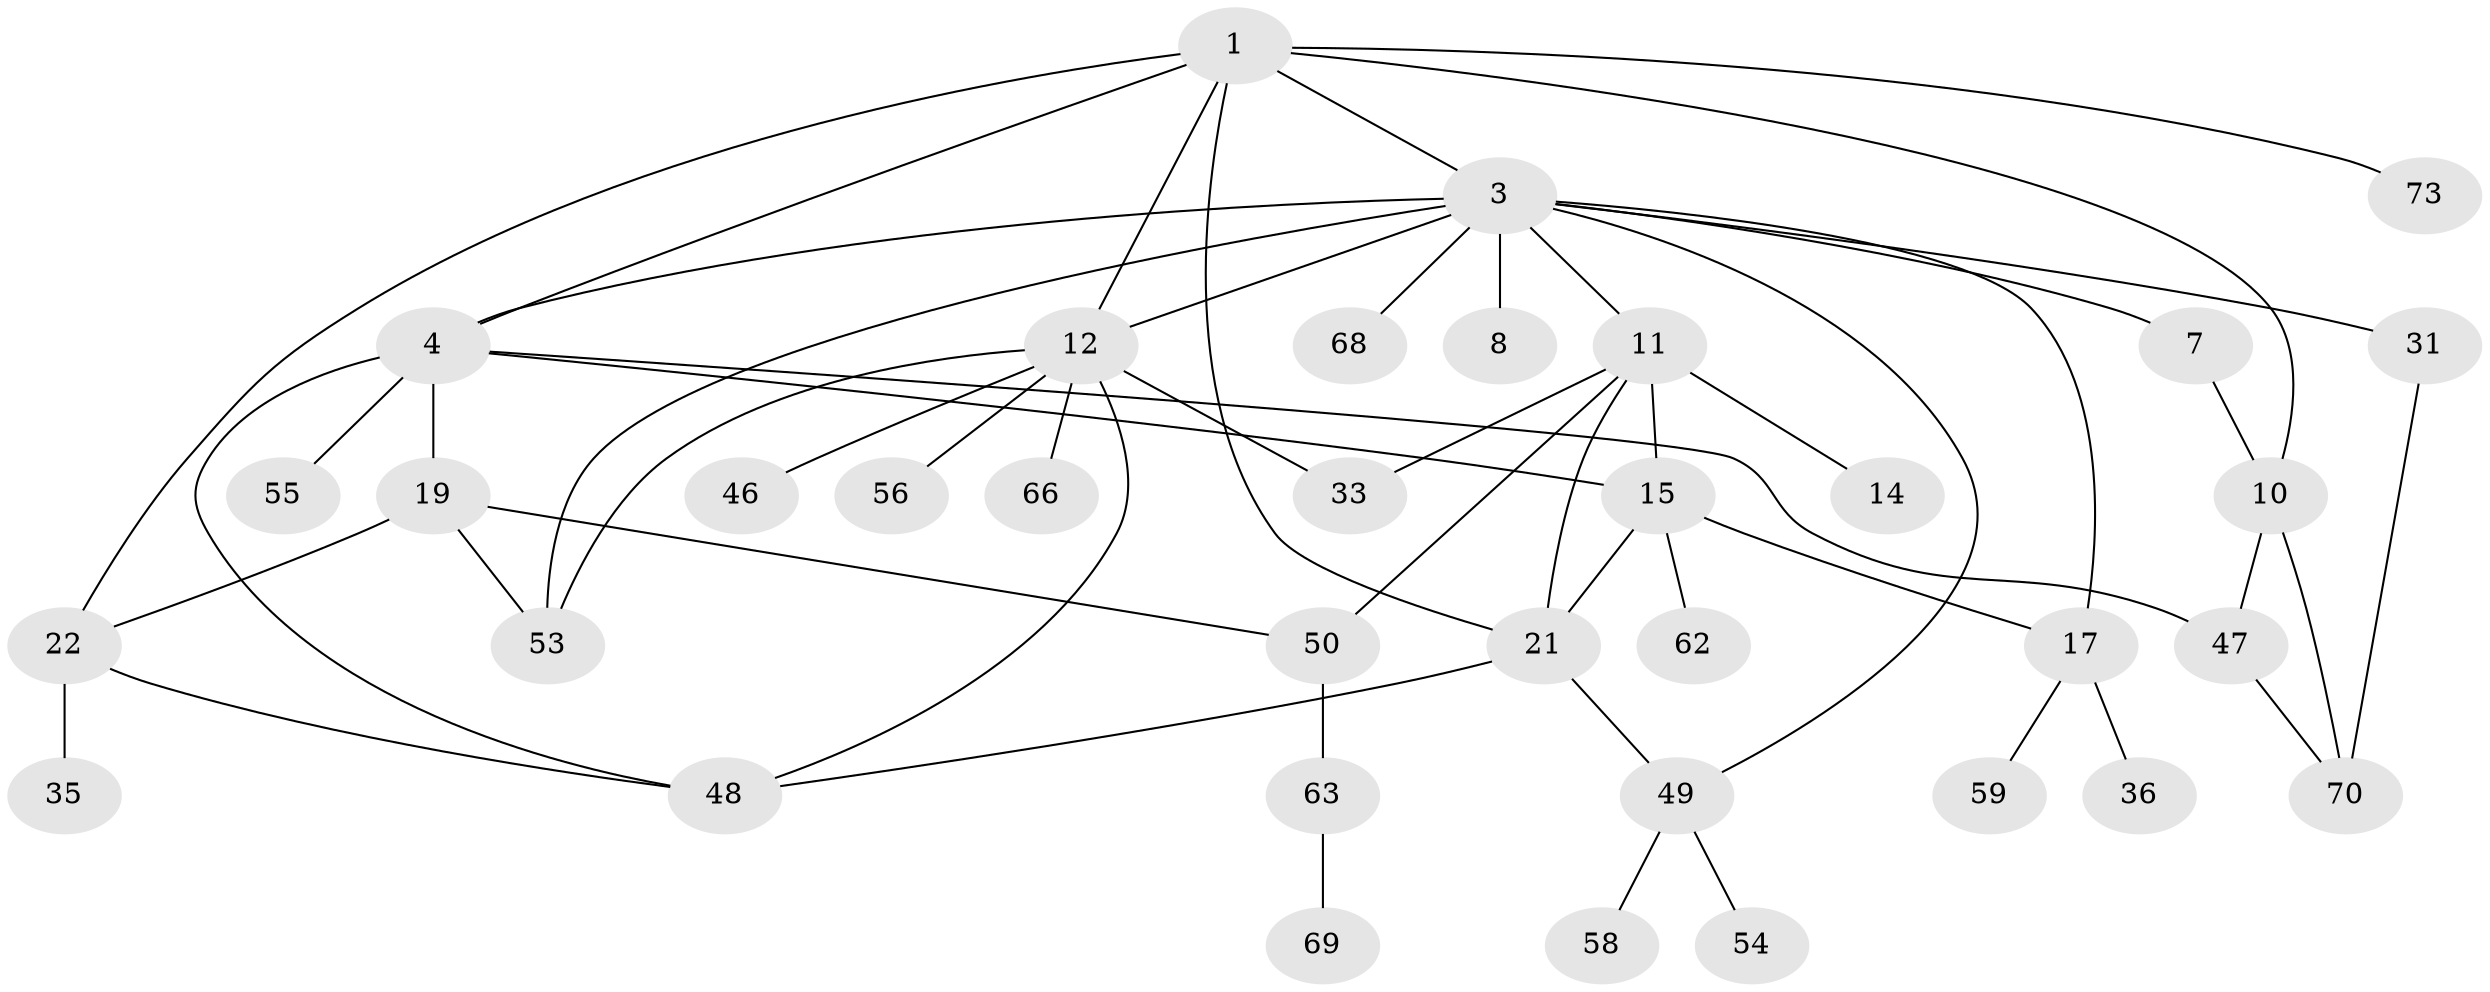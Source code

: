 // original degree distribution, {4: 0.1, 5: 0.07777777777777778, 7: 0.03333333333333333, 1: 0.3111111111111111, 3: 0.2, 2: 0.2777777777777778}
// Generated by graph-tools (version 1.1) at 2025/17/03/04/25 18:17:12]
// undirected, 36 vertices, 54 edges
graph export_dot {
graph [start="1"]
  node [color=gray90,style=filled];
  1 [super="+2"];
  3 [super="+57+6"];
  4 [super="+9+38+5"];
  7 [super="+26"];
  8 [super="+20"];
  10 [super="+34+42"];
  11 [super="+43+44+76"];
  12 [super="+39+16+13+32+23+30"];
  14 [super="+45"];
  15 [super="+60"];
  17 [super="+18+52"];
  19 [super="+25"];
  21 [super="+24+29+89+41"];
  22 [super="+27"];
  31 [super="+61"];
  33 [super="+87"];
  35;
  36;
  46;
  47 [super="+79+80"];
  48 [super="+72+71+64"];
  49;
  50 [super="+77"];
  53 [super="+67"];
  54;
  55;
  56;
  58;
  59;
  62;
  63;
  66;
  68;
  69;
  70 [super="+82"];
  73;
  1 -- 12;
  1 -- 22;
  1 -- 3;
  1 -- 4;
  1 -- 73;
  1 -- 10;
  1 -- 21;
  3 -- 7;
  3 -- 11;
  3 -- 49;
  3 -- 4;
  3 -- 17;
  3 -- 68;
  3 -- 8;
  3 -- 31;
  3 -- 12;
  3 -- 53;
  4 -- 19;
  4 -- 15;
  4 -- 47;
  4 -- 55;
  4 -- 48;
  7 -- 10;
  10 -- 70;
  10 -- 47;
  11 -- 14;
  11 -- 15;
  11 -- 50;
  11 -- 33;
  11 -- 21;
  12 -- 53;
  12 -- 33 [weight=2];
  12 -- 48;
  12 -- 66 [weight=2];
  12 -- 56;
  12 -- 46;
  15 -- 17;
  15 -- 21 [weight=2];
  15 -- 62;
  17 -- 36;
  17 -- 59;
  19 -- 50;
  19 -- 22;
  19 -- 53;
  21 -- 49;
  21 -- 48;
  22 -- 48;
  22 -- 35;
  31 -- 70;
  47 -- 70;
  49 -- 54;
  49 -- 58;
  50 -- 63;
  63 -- 69;
}
